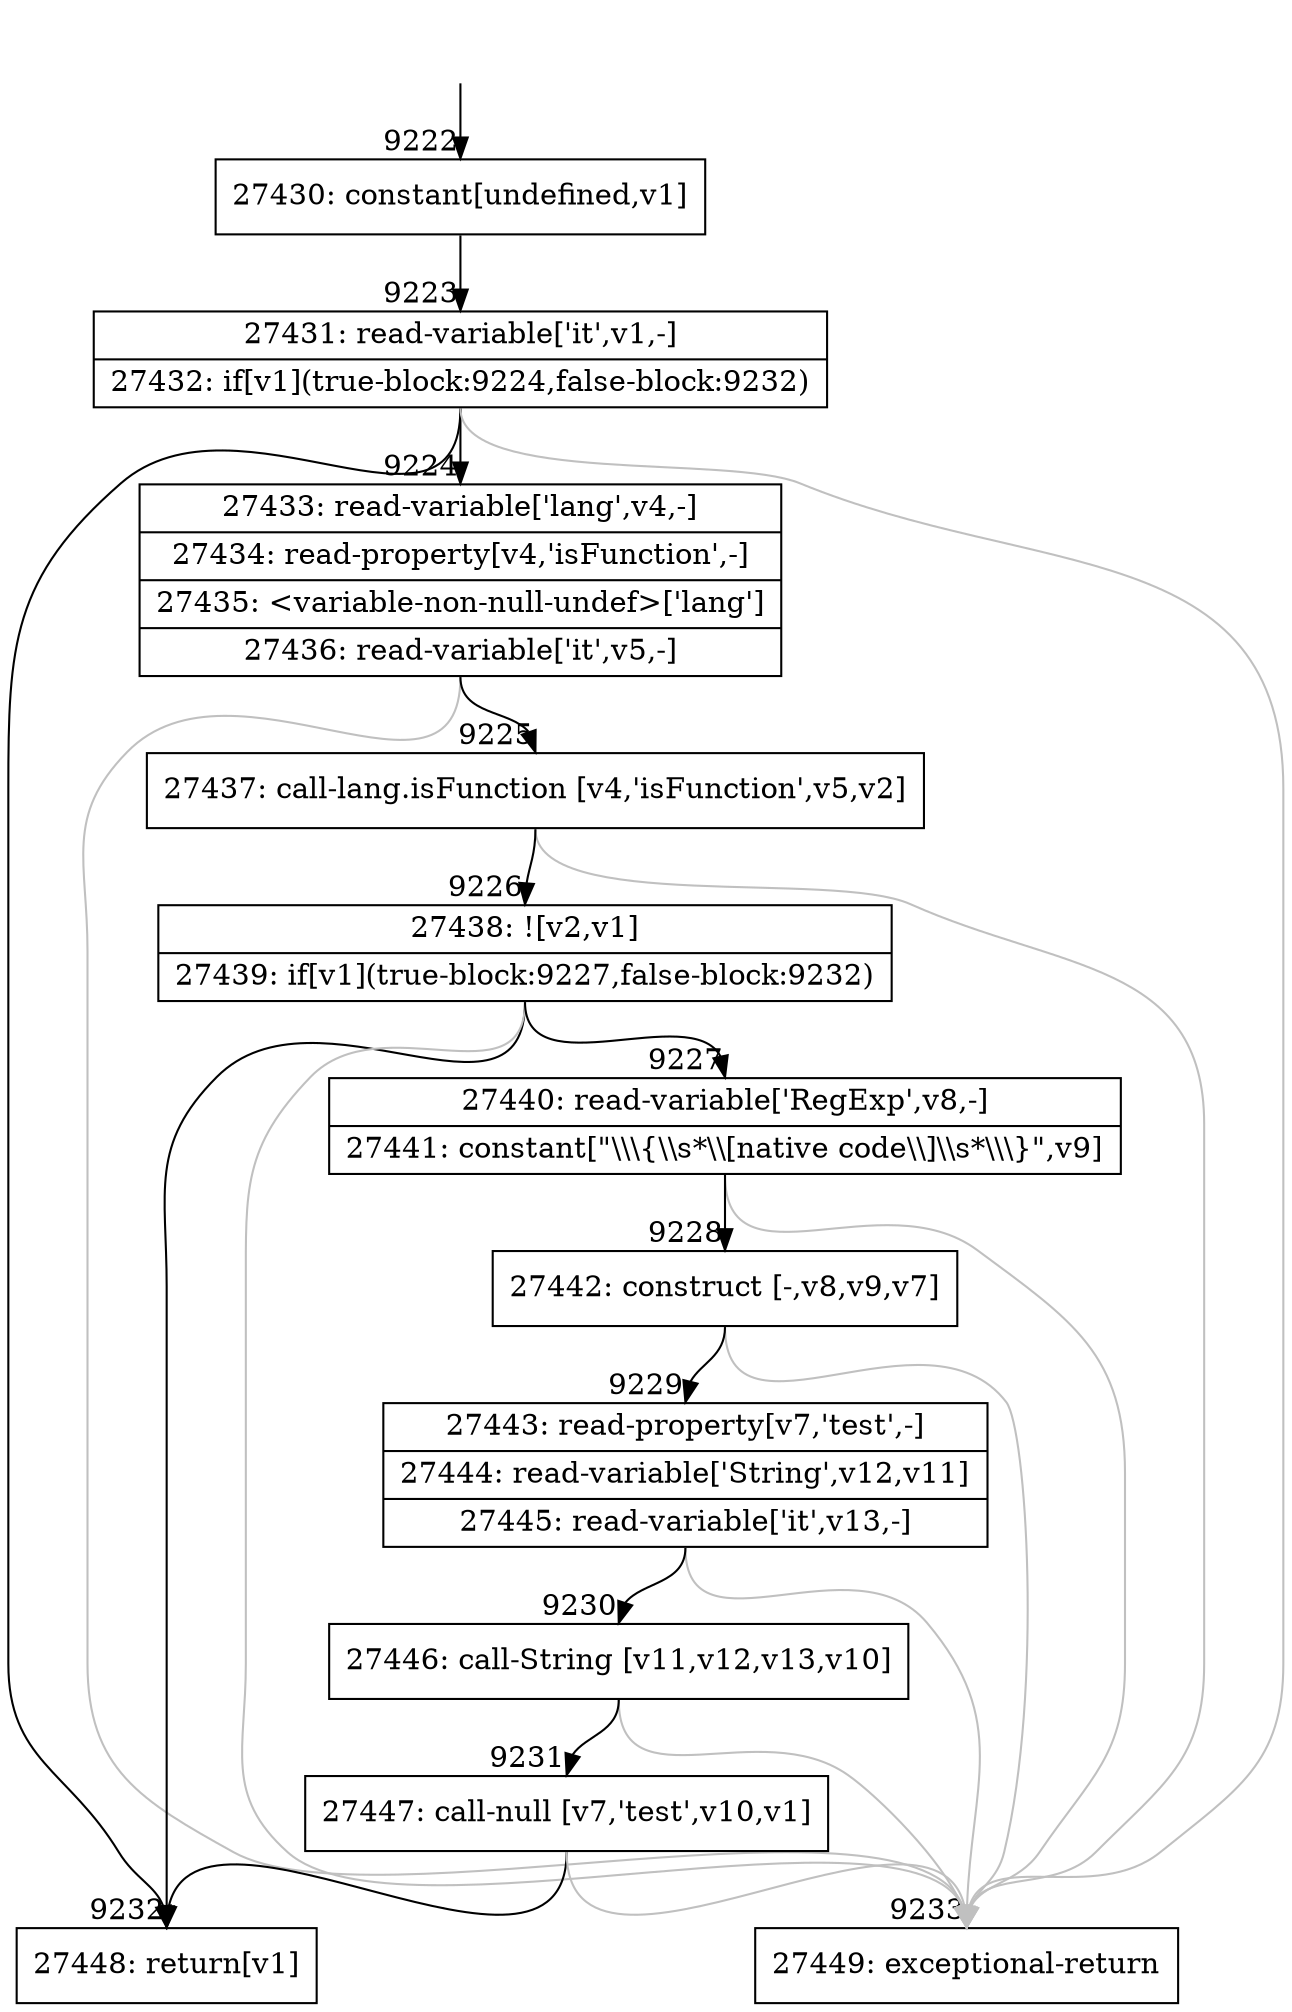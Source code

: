 digraph {
rankdir="TD"
BB_entry630[shape=none,label=""];
BB_entry630 -> BB9222 [tailport=s, headport=n, headlabel="    9222"]
BB9222 [shape=record label="{27430: constant[undefined,v1]}" ] 
BB9222 -> BB9223 [tailport=s, headport=n, headlabel="      9223"]
BB9223 [shape=record label="{27431: read-variable['it',v1,-]|27432: if[v1](true-block:9224,false-block:9232)}" ] 
BB9223 -> BB9232 [tailport=s, headport=n, headlabel="      9232"]
BB9223 -> BB9224 [tailport=s, headport=n, headlabel="      9224"]
BB9223 -> BB9233 [tailport=s, headport=n, color=gray, headlabel="      9233"]
BB9224 [shape=record label="{27433: read-variable['lang',v4,-]|27434: read-property[v4,'isFunction',-]|27435: \<variable-non-null-undef\>['lang']|27436: read-variable['it',v5,-]}" ] 
BB9224 -> BB9225 [tailport=s, headport=n, headlabel="      9225"]
BB9224 -> BB9233 [tailport=s, headport=n, color=gray]
BB9225 [shape=record label="{27437: call-lang.isFunction [v4,'isFunction',v5,v2]}" ] 
BB9225 -> BB9226 [tailport=s, headport=n, headlabel="      9226"]
BB9225 -> BB9233 [tailport=s, headport=n, color=gray]
BB9226 [shape=record label="{27438: ![v2,v1]|27439: if[v1](true-block:9227,false-block:9232)}" ] 
BB9226 -> BB9232 [tailport=s, headport=n]
BB9226 -> BB9227 [tailport=s, headport=n, headlabel="      9227"]
BB9226 -> BB9233 [tailport=s, headport=n, color=gray]
BB9227 [shape=record label="{27440: read-variable['RegExp',v8,-]|27441: constant[\"\\\\\\\{\\\\s*\\\\[native code\\\\]\\\\s*\\\\\\\}\",v9]}" ] 
BB9227 -> BB9228 [tailport=s, headport=n, headlabel="      9228"]
BB9227 -> BB9233 [tailport=s, headport=n, color=gray]
BB9228 [shape=record label="{27442: construct [-,v8,v9,v7]}" ] 
BB9228 -> BB9229 [tailport=s, headport=n, headlabel="      9229"]
BB9228 -> BB9233 [tailport=s, headport=n, color=gray]
BB9229 [shape=record label="{27443: read-property[v7,'test',-]|27444: read-variable['String',v12,v11]|27445: read-variable['it',v13,-]}" ] 
BB9229 -> BB9230 [tailport=s, headport=n, headlabel="      9230"]
BB9229 -> BB9233 [tailport=s, headport=n, color=gray]
BB9230 [shape=record label="{27446: call-String [v11,v12,v13,v10]}" ] 
BB9230 -> BB9231 [tailport=s, headport=n, headlabel="      9231"]
BB9230 -> BB9233 [tailport=s, headport=n, color=gray]
BB9231 [shape=record label="{27447: call-null [v7,'test',v10,v1]}" ] 
BB9231 -> BB9232 [tailport=s, headport=n]
BB9231 -> BB9233 [tailport=s, headport=n, color=gray]
BB9232 [shape=record label="{27448: return[v1]}" ] 
BB9233 [shape=record label="{27449: exceptional-return}" ] 
//#$~ 12911
}
